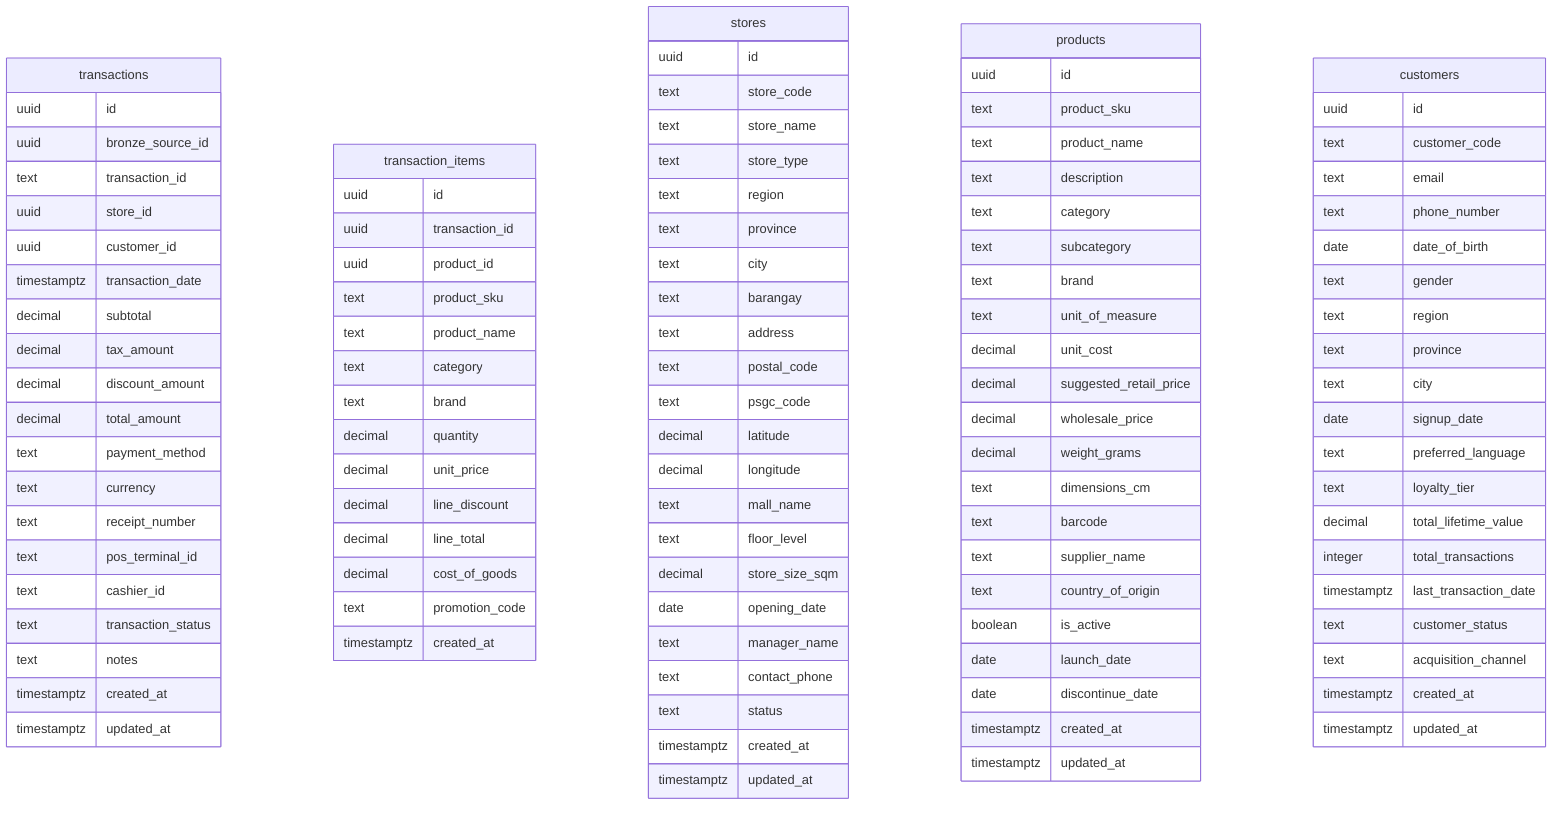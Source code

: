 erDiagram
    %% SILVER LAYER - Scout Analytics Platform
    transactions {
        uuid id
        uuid bronze_source_id
        text transaction_id
        uuid store_id
        uuid customer_id
        timestamptz transaction_date
        decimal subtotal
        decimal tax_amount
        decimal discount_amount
        decimal total_amount
        text payment_method
        text currency
        text receipt_number
        text pos_terminal_id
        text cashier_id
        text transaction_status
        text notes
        timestamptz created_at
        timestamptz updated_at
    }
    transaction_items {
        uuid id
        uuid transaction_id
        uuid product_id
        text product_sku
        text product_name
        text category
        text brand
        decimal quantity
        decimal unit_price
        decimal line_discount
        decimal line_total
        decimal cost_of_goods
        text promotion_code
        timestamptz created_at
    }
    stores {
        uuid id
        text store_code
        text store_name
        text store_type
        text region
        text province
        text city
        text barangay
        text address
        text postal_code
        text psgc_code
        decimal latitude
        decimal longitude
        text mall_name
        text floor_level
        decimal store_size_sqm
        date opening_date
        text manager_name
        text contact_phone
        text status
        timestamptz created_at
        timestamptz updated_at
    }
    products {
        uuid id
        text product_sku
        text product_name
        text description
        text category
        text subcategory
        text brand
        text unit_of_measure
        decimal unit_cost
        decimal suggested_retail_price
        decimal wholesale_price
        decimal weight_grams
        text dimensions_cm
        text barcode
        text supplier_name
        text country_of_origin
        boolean is_active
        date launch_date
        date discontinue_date
        timestamptz created_at
        timestamptz updated_at
    }
    customers {
        uuid id
        text customer_code
        text email
        text phone_number
        date date_of_birth
        text gender
        text region
        text province
        text city
        date signup_date
        text preferred_language
        text loyalty_tier
        decimal total_lifetime_value
        integer total_transactions
        timestamptz last_transaction_date
        text customer_status
        text acquisition_channel
        timestamptz created_at
        timestamptz updated_at
    }